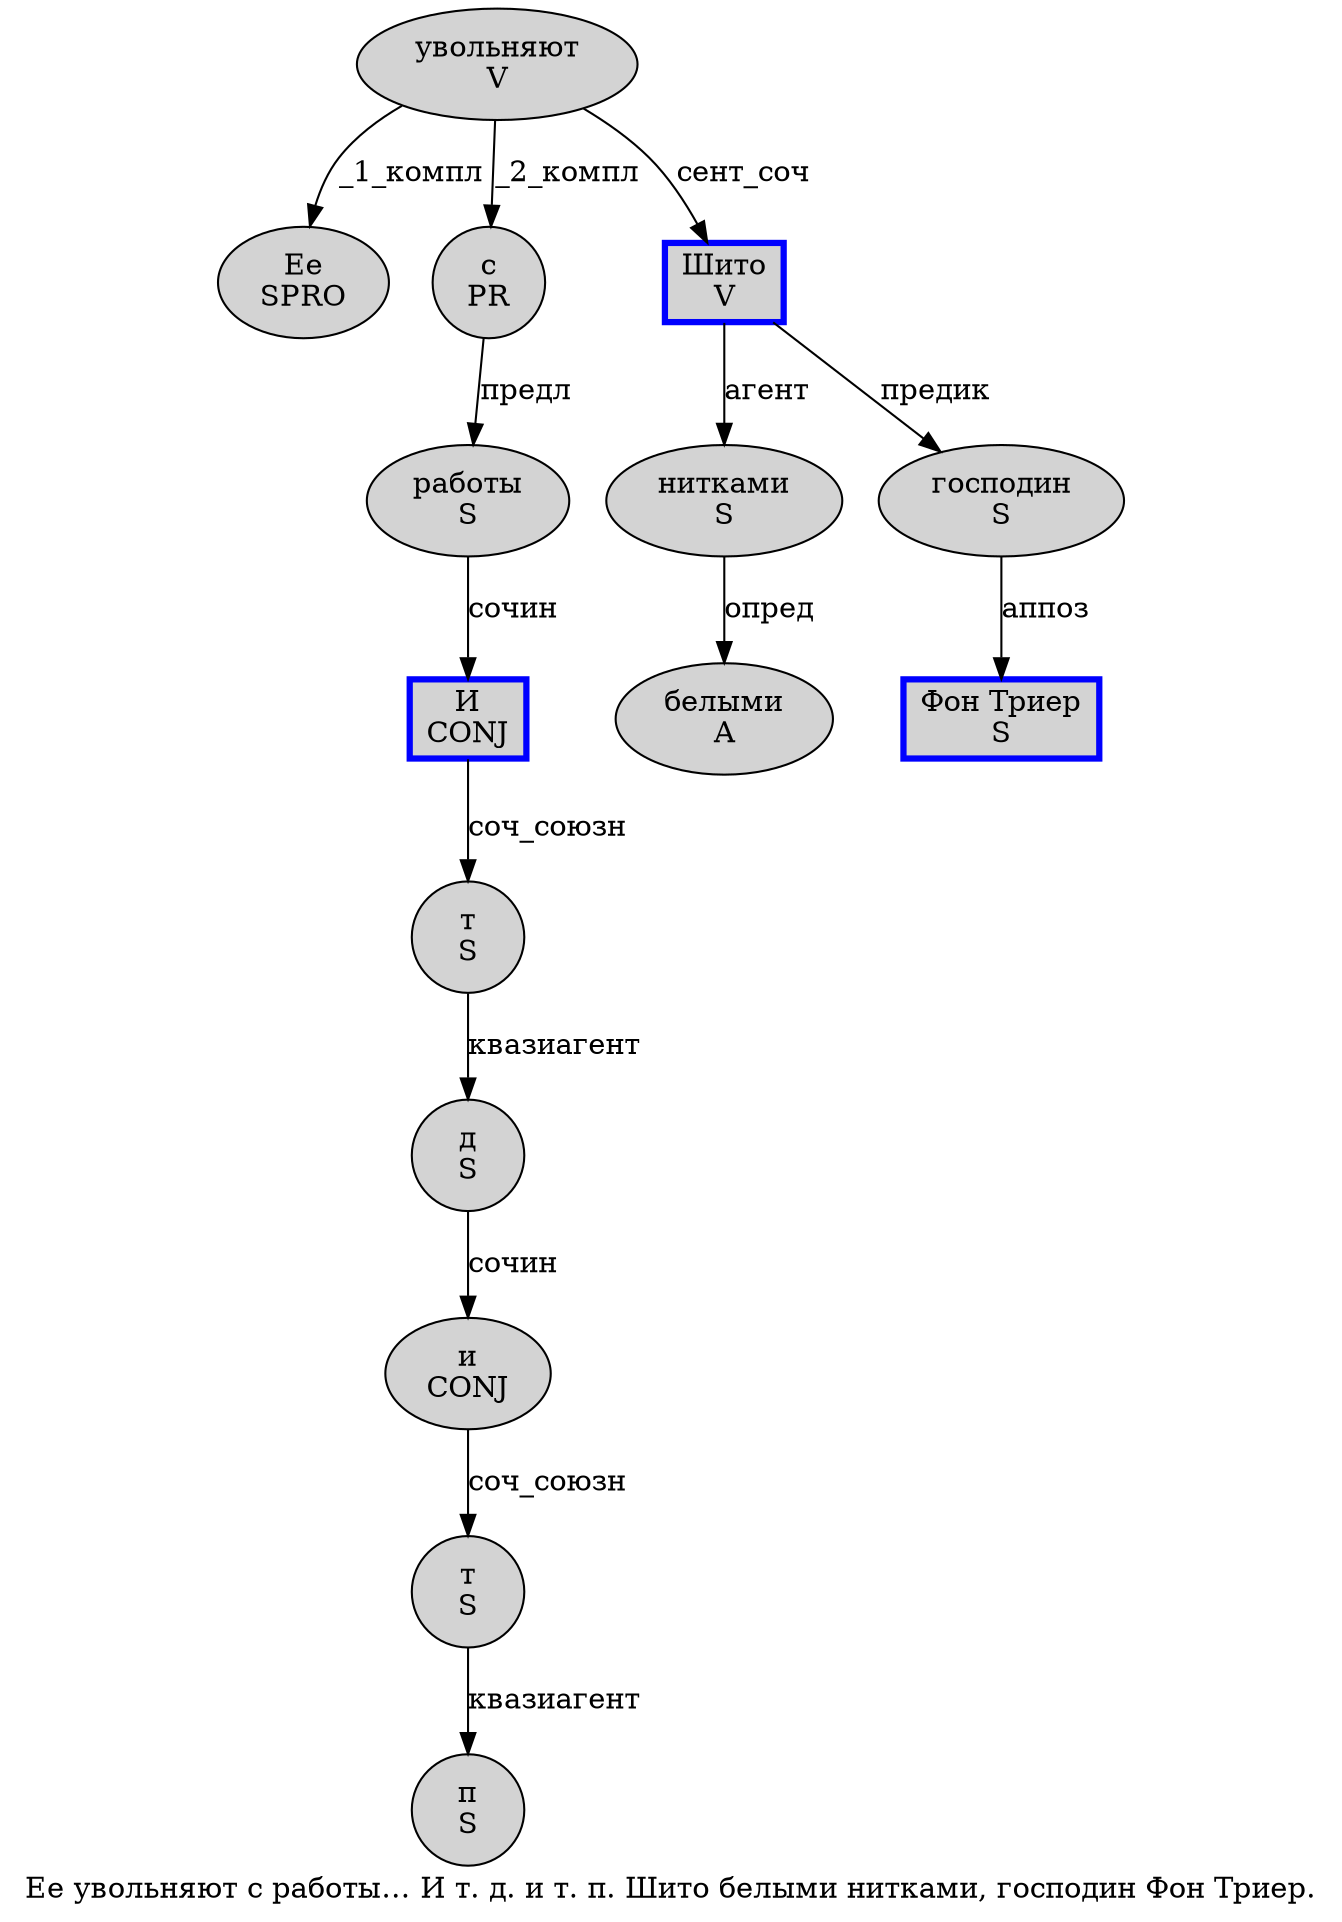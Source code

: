 digraph SENTENCE_2312 {
	graph [label="Ее увольняют с работы… И т. д. и т. п. Шито белыми нитками, господин Фон Триер."]
	node [style=filled]
		0 [label="Ее
SPRO" color="" fillcolor=lightgray penwidth=1 shape=ellipse]
		1 [label="увольняют
V" color="" fillcolor=lightgray penwidth=1 shape=ellipse]
		2 [label="с
PR" color="" fillcolor=lightgray penwidth=1 shape=ellipse]
		3 [label="работы
S" color="" fillcolor=lightgray penwidth=1 shape=ellipse]
		5 [label="И
CONJ" color=blue fillcolor=lightgray penwidth=3 shape=box]
		6 [label="т
S" color="" fillcolor=lightgray penwidth=1 shape=ellipse]
		8 [label="д
S" color="" fillcolor=lightgray penwidth=1 shape=ellipse]
		10 [label="и
CONJ" color="" fillcolor=lightgray penwidth=1 shape=ellipse]
		11 [label="т
S" color="" fillcolor=lightgray penwidth=1 shape=ellipse]
		13 [label="п
S" color="" fillcolor=lightgray penwidth=1 shape=ellipse]
		15 [label="Шито
V" color=blue fillcolor=lightgray penwidth=3 shape=box]
		16 [label="белыми
A" color="" fillcolor=lightgray penwidth=1 shape=ellipse]
		17 [label="нитками
S" color="" fillcolor=lightgray penwidth=1 shape=ellipse]
		19 [label="господин
S" color="" fillcolor=lightgray penwidth=1 shape=ellipse]
		20 [label="Фон Триер
S" color=blue fillcolor=lightgray penwidth=3 shape=box]
			11 -> 13 [label="квазиагент"]
			2 -> 3 [label="предл"]
			1 -> 0 [label="_1_компл"]
			1 -> 2 [label="_2_компл"]
			1 -> 15 [label="сент_соч"]
			10 -> 11 [label="соч_союзн"]
			19 -> 20 [label="аппоз"]
			8 -> 10 [label="сочин"]
			17 -> 16 [label="опред"]
			6 -> 8 [label="квазиагент"]
			3 -> 5 [label="сочин"]
			5 -> 6 [label="соч_союзн"]
			15 -> 17 [label="агент"]
			15 -> 19 [label="предик"]
}
